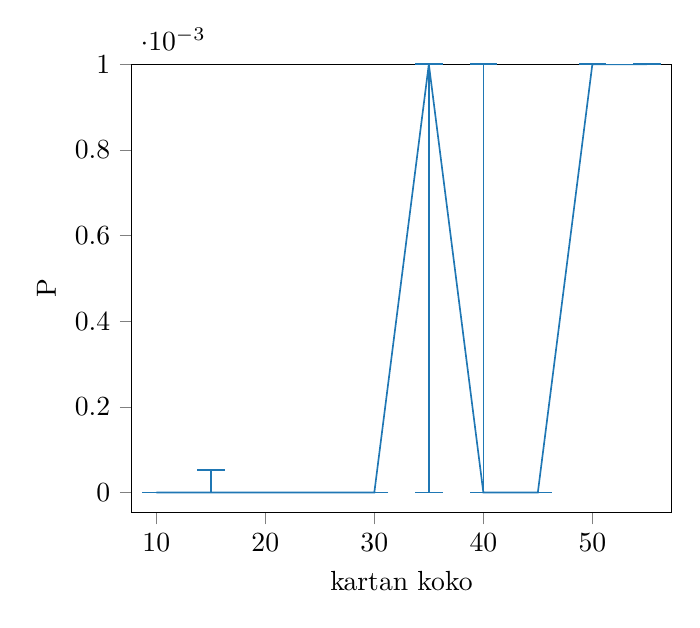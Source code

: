 % This file was created by matplotlib2tikz v0.6.14.
\begin{tikzpicture}

\definecolor{color0}{rgb}{0.122,0.467,0.706}

\begin{axis}[
xlabel={kartan koko},
ylabel={P},
xmin=7.75, xmax=57.25,
ymin=-4.685e-05, ymax=0.001,
tick align=outside,
tick pos=left,
x grid style={lightgray!92.026!black},
y grid style={lightgray!92.026!black}
]
\path [draw=color0, semithick] (axis cs:10,0)
--(axis cs:10,0);

\path [draw=color0, semithick] (axis cs:15,5.17e-05)
--(axis cs:15,0.0);

\path [draw=color0, semithick] (axis cs:20,0.0)
--(axis cs:20,0.0);

\path [draw=color0, semithick] (axis cs:25,0.0)
--(axis cs:25,0.0);

\path [draw=color0, semithick] (axis cs:30,0.0)
--(axis cs:30,0.0);

\path [draw=color0, semithick] (axis cs:35,0.0)
--(axis cs:35,0.001);

\path [draw=color0, semithick] (axis cs:40,0.0)
--(axis cs:40,0.001);

\path [draw=color0, semithick] (axis cs:45,0.0)
--(axis cs:45,0.0);

\path [draw=color0, semithick] (axis cs:50,0.001)
--(axis cs:50,0.001);

\path [draw=color0, semithick] (axis cs:55,0.001)
--(axis cs:55,0.001);

\addplot [semithick, color0, mark=-, mark size=5, mark options={solid}, only marks, forget plot]
table {%
10 0
15 5.17e-05
20 0.0
25 0.0
30 0.0
35 0.0
40 0.0
45 0.0
50 0.001
55 0.001
};
\addplot [semithick, color0, mark=-, mark size=5, mark options={solid}, only marks, forget plot]
table {%
10 0
15 0.0
20 0.0
25 0.0
30 0.0
35 0.001
40 0.001
45 0.0
50 0.001
55 0.001
};
\addplot [semithick, color0, forget plot]
table {%
10 0
15 0.0
20 0.0
25 0.0
30 0.0
35 0.001
40 0.0
45 0.0
50 0.001
55 0.001
};
\end{axis}

\end{tikzpicture}